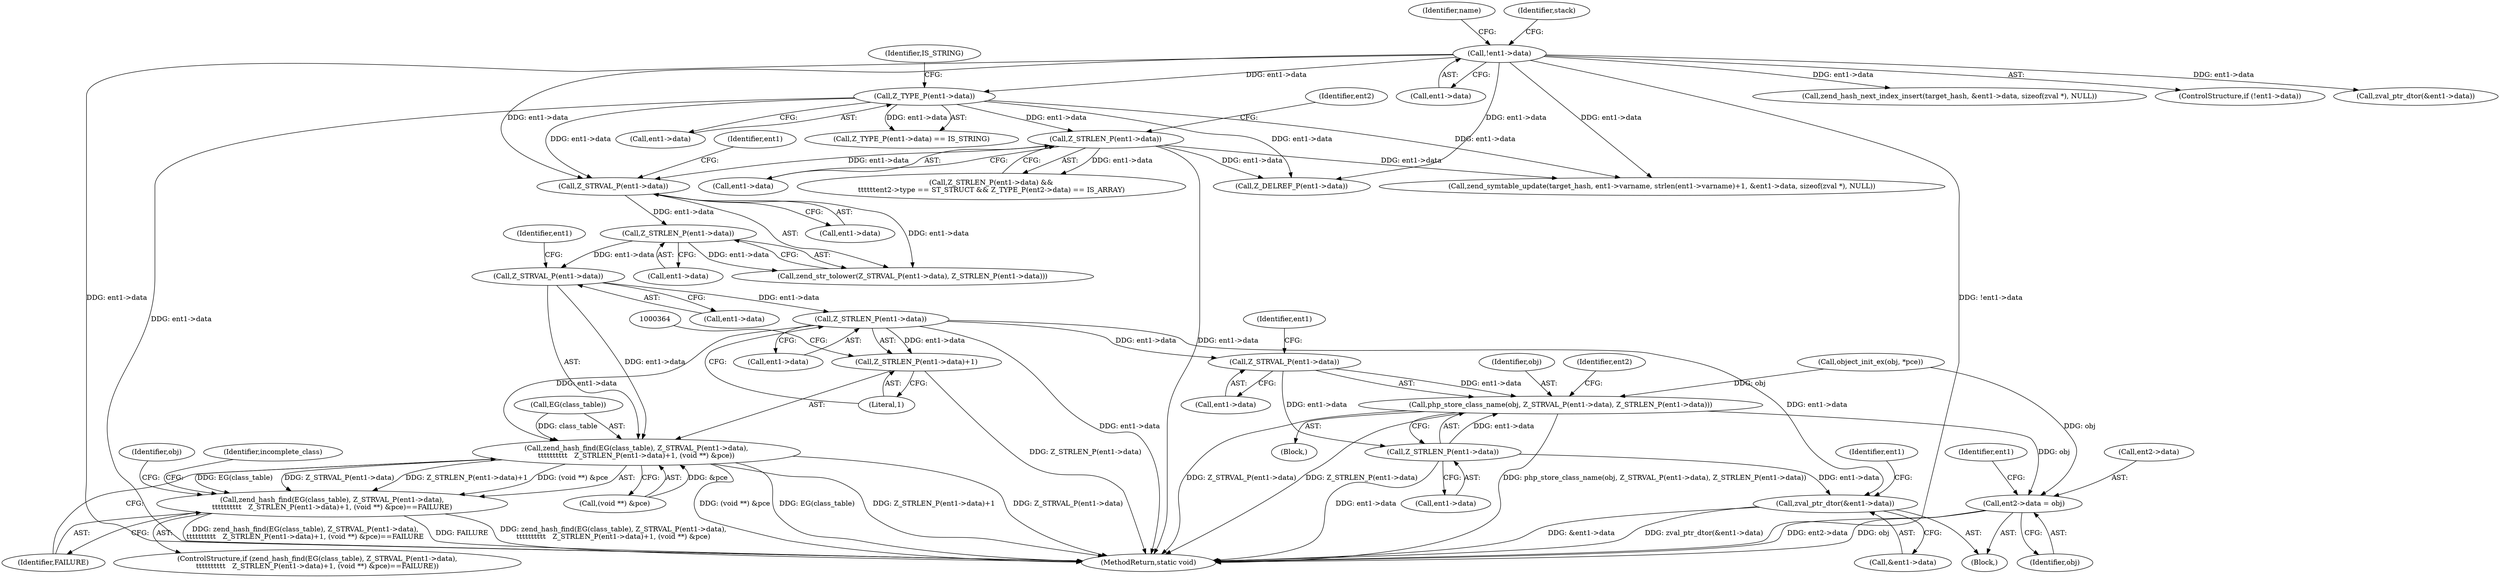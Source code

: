 digraph "0_php_b1bd4119bcafab6f9a8f84d92cd65eec3afeface@pointer" {
"1000353" [label="(Call,Z_STRVAL_P(ent1->data))"];
"1000344" [label="(Call,Z_STRLEN_P(ent1->data))"];
"1000340" [label="(Call,Z_STRVAL_P(ent1->data))"];
"1000185" [label="(Call,!ent1->data)"];
"1000312" [label="(Call,Z_TYPE_P(ent1->data))"];
"1000318" [label="(Call,Z_STRLEN_P(ent1->data))"];
"1000350" [label="(Call,zend_hash_find(EG(class_table), Z_STRVAL_P(ent1->data),\n\t\t\t\t\t\t\t\t\t\t   Z_STRLEN_P(ent1->data)+1, (void **) &pce))"];
"1000349" [label="(Call,zend_hash_find(EG(class_table), Z_STRVAL_P(ent1->data),\n\t\t\t\t\t\t\t\t\t\t   Z_STRLEN_P(ent1->data)+1, (void **) &pce)==FAILURE)"];
"1000358" [label="(Call,Z_STRLEN_P(ent1->data))"];
"1000357" [label="(Call,Z_STRLEN_P(ent1->data)+1)"];
"1000387" [label="(Call,Z_STRVAL_P(ent1->data))"];
"1000385" [label="(Call,php_store_class_name(obj, Z_STRVAL_P(ent1->data), Z_STRLEN_P(ent1->data)))"];
"1000400" [label="(Call,ent2->data = obj)"];
"1000391" [label="(Call,Z_STRLEN_P(ent1->data))"];
"1000405" [label="(Call,zval_ptr_dtor(&ent1->data))"];
"1000405" [label="(Call,zval_ptr_dtor(&ent1->data))"];
"1000186" [label="(Call,ent1->data)"];
"1000528" [label="(MethodReturn,static void)"];
"1000401" [label="(Call,ent2->data)"];
"1000353" [label="(Call,Z_STRVAL_P(ent1->data))"];
"1000386" [label="(Identifier,obj)"];
"1000344" [label="(Call,Z_STRLEN_P(ent1->data))"];
"1000357" [label="(Call,Z_STRLEN_P(ent1->data)+1)"];
"1000378" [label="(Call,object_init_ex(obj, *pce))"];
"1000359" [label="(Call,ent1->data)"];
"1000311" [label="(Call,Z_TYPE_P(ent1->data) == IS_STRING)"];
"1000384" [label="(Block,)"];
"1000377" [label="(Identifier,obj)"];
"1000393" [label="(Identifier,ent1)"];
"1000406" [label="(Call,&ent1->data)"];
"1000451" [label="(Call,zend_symtable_update(target_hash, ent1->varname, strlen(ent1->varname)+1, &ent1->data, sizeof(zval *), NULL))"];
"1000345" [label="(Call,ent1->data)"];
"1000214" [label="(Identifier,name)"];
"1000360" [label="(Identifier,ent1)"];
"1000340" [label="(Call,Z_STRVAL_P(ent1->data))"];
"1000319" [label="(Call,ent1->data)"];
"1000367" [label="(Identifier,FAILURE)"];
"1000398" [label="(Identifier,ent2)"];
"1000404" [label="(Identifier,obj)"];
"1000392" [label="(Call,ent1->data)"];
"1000385" [label="(Call,php_store_class_name(obj, Z_STRVAL_P(ent1->data), Z_STRLEN_P(ent1->data)))"];
"1000391" [label="(Call,Z_STRLEN_P(ent1->data))"];
"1000193" [label="(Identifier,stack)"];
"1000408" [label="(Identifier,ent1)"];
"1000317" [label="(Call,Z_STRLEN_P(ent1->data) &&\n\t\t\t\t\t\tent2->type == ST_STRUCT && Z_TYPE_P(ent2->data) == IS_ARRAY)"];
"1000316" [label="(Identifier,IS_STRING)"];
"1000346" [label="(Identifier,ent1)"];
"1000312" [label="(Call,Z_TYPE_P(ent1->data))"];
"1000349" [label="(Call,zend_hash_find(EG(class_table), Z_STRVAL_P(ent1->data),\n\t\t\t\t\t\t\t\t\t\t   Z_STRLEN_P(ent1->data)+1, (void **) &pce)==FAILURE)"];
"1000363" [label="(Call,(void **) &pce)"];
"1000400" [label="(Call,ent2->data = obj)"];
"1000339" [label="(Call,zend_str_tolower(Z_STRVAL_P(ent1->data), Z_STRLEN_P(ent1->data)))"];
"1000185" [label="(Call,!ent1->data)"];
"1000370" [label="(Identifier,incomplete_class)"];
"1000313" [label="(Call,ent1->data)"];
"1000358" [label="(Call,Z_STRLEN_P(ent1->data))"];
"1000431" [label="(Call,Z_DELREF_P(ent1->data))"];
"1000325" [label="(Identifier,ent2)"];
"1000348" [label="(ControlStructure,if (zend_hash_find(EG(class_table), Z_STRVAL_P(ent1->data),\n\t\t\t\t\t\t\t\t\t\t   Z_STRLEN_P(ent1->data)+1, (void **) &pce)==FAILURE))"];
"1000387" [label="(Call,Z_STRVAL_P(ent1->data))"];
"1000388" [label="(Call,ent1->data)"];
"1000341" [label="(Call,ent1->data)"];
"1000351" [label="(Call,EG(class_table))"];
"1000475" [label="(Call,zend_hash_next_index_insert(target_hash, &ent1->data, sizeof(zval *), NULL))"];
"1000184" [label="(ControlStructure,if (!ent1->data))"];
"1000354" [label="(Call,ent1->data)"];
"1000350" [label="(Call,zend_hash_find(EG(class_table), Z_STRVAL_P(ent1->data),\n\t\t\t\t\t\t\t\t\t\t   Z_STRLEN_P(ent1->data)+1, (void **) &pce))"];
"1000471" [label="(Identifier,ent1)"];
"1000318" [label="(Call,Z_STRLEN_P(ent1->data))"];
"1000362" [label="(Literal,1)"];
"1000268" [label="(Call,zval_ptr_dtor(&ent1->data))"];
"1000334" [label="(Block,)"];
"1000353" -> "1000350"  [label="AST: "];
"1000353" -> "1000354"  [label="CFG: "];
"1000354" -> "1000353"  [label="AST: "];
"1000360" -> "1000353"  [label="CFG: "];
"1000353" -> "1000350"  [label="DDG: ent1->data"];
"1000344" -> "1000353"  [label="DDG: ent1->data"];
"1000353" -> "1000358"  [label="DDG: ent1->data"];
"1000344" -> "1000339"  [label="AST: "];
"1000344" -> "1000345"  [label="CFG: "];
"1000345" -> "1000344"  [label="AST: "];
"1000339" -> "1000344"  [label="CFG: "];
"1000344" -> "1000339"  [label="DDG: ent1->data"];
"1000340" -> "1000344"  [label="DDG: ent1->data"];
"1000340" -> "1000339"  [label="AST: "];
"1000340" -> "1000341"  [label="CFG: "];
"1000341" -> "1000340"  [label="AST: "];
"1000346" -> "1000340"  [label="CFG: "];
"1000340" -> "1000339"  [label="DDG: ent1->data"];
"1000185" -> "1000340"  [label="DDG: ent1->data"];
"1000312" -> "1000340"  [label="DDG: ent1->data"];
"1000318" -> "1000340"  [label="DDG: ent1->data"];
"1000185" -> "1000184"  [label="AST: "];
"1000185" -> "1000186"  [label="CFG: "];
"1000186" -> "1000185"  [label="AST: "];
"1000193" -> "1000185"  [label="CFG: "];
"1000214" -> "1000185"  [label="CFG: "];
"1000185" -> "1000528"  [label="DDG: ent1->data"];
"1000185" -> "1000528"  [label="DDG: !ent1->data"];
"1000185" -> "1000268"  [label="DDG: ent1->data"];
"1000185" -> "1000312"  [label="DDG: ent1->data"];
"1000185" -> "1000431"  [label="DDG: ent1->data"];
"1000185" -> "1000451"  [label="DDG: ent1->data"];
"1000185" -> "1000475"  [label="DDG: ent1->data"];
"1000312" -> "1000311"  [label="AST: "];
"1000312" -> "1000313"  [label="CFG: "];
"1000313" -> "1000312"  [label="AST: "];
"1000316" -> "1000312"  [label="CFG: "];
"1000312" -> "1000528"  [label="DDG: ent1->data"];
"1000312" -> "1000311"  [label="DDG: ent1->data"];
"1000312" -> "1000318"  [label="DDG: ent1->data"];
"1000312" -> "1000431"  [label="DDG: ent1->data"];
"1000312" -> "1000451"  [label="DDG: ent1->data"];
"1000318" -> "1000317"  [label="AST: "];
"1000318" -> "1000319"  [label="CFG: "];
"1000319" -> "1000318"  [label="AST: "];
"1000325" -> "1000318"  [label="CFG: "];
"1000317" -> "1000318"  [label="CFG: "];
"1000318" -> "1000528"  [label="DDG: ent1->data"];
"1000318" -> "1000317"  [label="DDG: ent1->data"];
"1000318" -> "1000431"  [label="DDG: ent1->data"];
"1000318" -> "1000451"  [label="DDG: ent1->data"];
"1000350" -> "1000349"  [label="AST: "];
"1000350" -> "1000363"  [label="CFG: "];
"1000351" -> "1000350"  [label="AST: "];
"1000357" -> "1000350"  [label="AST: "];
"1000363" -> "1000350"  [label="AST: "];
"1000367" -> "1000350"  [label="CFG: "];
"1000350" -> "1000528"  [label="DDG: EG(class_table)"];
"1000350" -> "1000528"  [label="DDG: Z_STRLEN_P(ent1->data)+1"];
"1000350" -> "1000528"  [label="DDG: Z_STRVAL_P(ent1->data)"];
"1000350" -> "1000528"  [label="DDG: (void **) &pce"];
"1000350" -> "1000349"  [label="DDG: EG(class_table)"];
"1000350" -> "1000349"  [label="DDG: Z_STRVAL_P(ent1->data)"];
"1000350" -> "1000349"  [label="DDG: Z_STRLEN_P(ent1->data)+1"];
"1000350" -> "1000349"  [label="DDG: (void **) &pce"];
"1000351" -> "1000350"  [label="DDG: class_table"];
"1000358" -> "1000350"  [label="DDG: ent1->data"];
"1000363" -> "1000350"  [label="DDG: &pce"];
"1000349" -> "1000348"  [label="AST: "];
"1000349" -> "1000367"  [label="CFG: "];
"1000367" -> "1000349"  [label="AST: "];
"1000370" -> "1000349"  [label="CFG: "];
"1000377" -> "1000349"  [label="CFG: "];
"1000349" -> "1000528"  [label="DDG: zend_hash_find(EG(class_table), Z_STRVAL_P(ent1->data),\n\t\t\t\t\t\t\t\t\t\t   Z_STRLEN_P(ent1->data)+1, (void **) &pce)==FAILURE"];
"1000349" -> "1000528"  [label="DDG: FAILURE"];
"1000349" -> "1000528"  [label="DDG: zend_hash_find(EG(class_table), Z_STRVAL_P(ent1->data),\n\t\t\t\t\t\t\t\t\t\t   Z_STRLEN_P(ent1->data)+1, (void **) &pce)"];
"1000358" -> "1000357"  [label="AST: "];
"1000358" -> "1000359"  [label="CFG: "];
"1000359" -> "1000358"  [label="AST: "];
"1000362" -> "1000358"  [label="CFG: "];
"1000358" -> "1000528"  [label="DDG: ent1->data"];
"1000358" -> "1000357"  [label="DDG: ent1->data"];
"1000358" -> "1000387"  [label="DDG: ent1->data"];
"1000358" -> "1000405"  [label="DDG: ent1->data"];
"1000357" -> "1000362"  [label="CFG: "];
"1000362" -> "1000357"  [label="AST: "];
"1000364" -> "1000357"  [label="CFG: "];
"1000357" -> "1000528"  [label="DDG: Z_STRLEN_P(ent1->data)"];
"1000387" -> "1000385"  [label="AST: "];
"1000387" -> "1000388"  [label="CFG: "];
"1000388" -> "1000387"  [label="AST: "];
"1000393" -> "1000387"  [label="CFG: "];
"1000387" -> "1000385"  [label="DDG: ent1->data"];
"1000387" -> "1000391"  [label="DDG: ent1->data"];
"1000385" -> "1000384"  [label="AST: "];
"1000385" -> "1000391"  [label="CFG: "];
"1000386" -> "1000385"  [label="AST: "];
"1000391" -> "1000385"  [label="AST: "];
"1000398" -> "1000385"  [label="CFG: "];
"1000385" -> "1000528"  [label="DDG: Z_STRVAL_P(ent1->data)"];
"1000385" -> "1000528"  [label="DDG: Z_STRLEN_P(ent1->data)"];
"1000385" -> "1000528"  [label="DDG: php_store_class_name(obj, Z_STRVAL_P(ent1->data), Z_STRLEN_P(ent1->data))"];
"1000378" -> "1000385"  [label="DDG: obj"];
"1000391" -> "1000385"  [label="DDG: ent1->data"];
"1000385" -> "1000400"  [label="DDG: obj"];
"1000400" -> "1000334"  [label="AST: "];
"1000400" -> "1000404"  [label="CFG: "];
"1000401" -> "1000400"  [label="AST: "];
"1000404" -> "1000400"  [label="AST: "];
"1000408" -> "1000400"  [label="CFG: "];
"1000400" -> "1000528"  [label="DDG: ent2->data"];
"1000400" -> "1000528"  [label="DDG: obj"];
"1000378" -> "1000400"  [label="DDG: obj"];
"1000391" -> "1000392"  [label="CFG: "];
"1000392" -> "1000391"  [label="AST: "];
"1000391" -> "1000528"  [label="DDG: ent1->data"];
"1000391" -> "1000405"  [label="DDG: ent1->data"];
"1000405" -> "1000334"  [label="AST: "];
"1000405" -> "1000406"  [label="CFG: "];
"1000406" -> "1000405"  [label="AST: "];
"1000471" -> "1000405"  [label="CFG: "];
"1000405" -> "1000528"  [label="DDG: zval_ptr_dtor(&ent1->data)"];
"1000405" -> "1000528"  [label="DDG: &ent1->data"];
}
